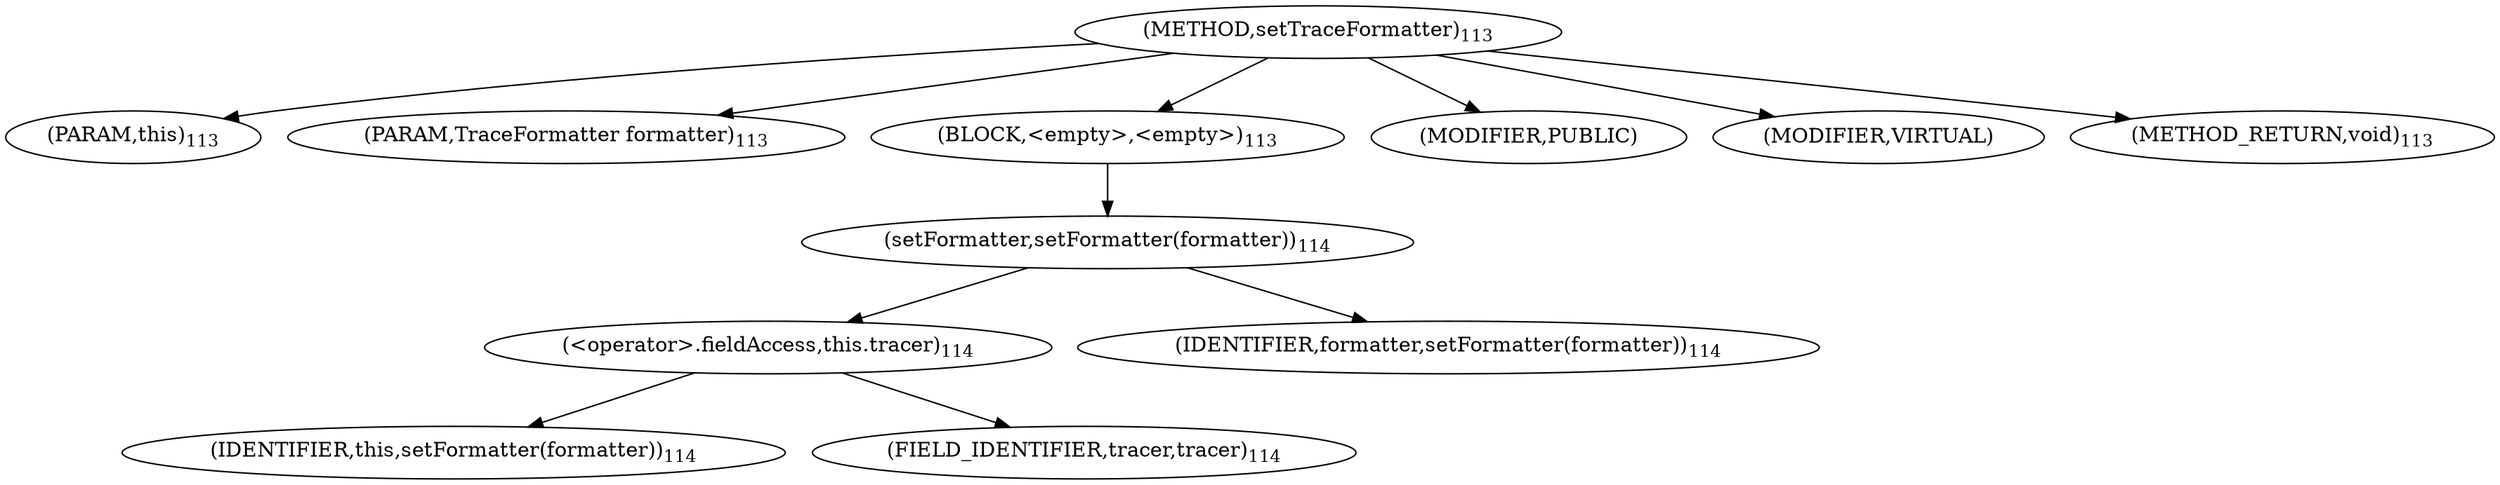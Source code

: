 digraph "setTraceFormatter" {  
"216" [label = <(METHOD,setTraceFormatter)<SUB>113</SUB>> ]
"217" [label = <(PARAM,this)<SUB>113</SUB>> ]
"218" [label = <(PARAM,TraceFormatter formatter)<SUB>113</SUB>> ]
"219" [label = <(BLOCK,&lt;empty&gt;,&lt;empty&gt;)<SUB>113</SUB>> ]
"220" [label = <(setFormatter,setFormatter(formatter))<SUB>114</SUB>> ]
"221" [label = <(&lt;operator&gt;.fieldAccess,this.tracer)<SUB>114</SUB>> ]
"222" [label = <(IDENTIFIER,this,setFormatter(formatter))<SUB>114</SUB>> ]
"223" [label = <(FIELD_IDENTIFIER,tracer,tracer)<SUB>114</SUB>> ]
"224" [label = <(IDENTIFIER,formatter,setFormatter(formatter))<SUB>114</SUB>> ]
"225" [label = <(MODIFIER,PUBLIC)> ]
"226" [label = <(MODIFIER,VIRTUAL)> ]
"227" [label = <(METHOD_RETURN,void)<SUB>113</SUB>> ]
  "216" -> "217" 
  "216" -> "218" 
  "216" -> "219" 
  "216" -> "225" 
  "216" -> "226" 
  "216" -> "227" 
  "219" -> "220" 
  "220" -> "221" 
  "220" -> "224" 
  "221" -> "222" 
  "221" -> "223" 
}
